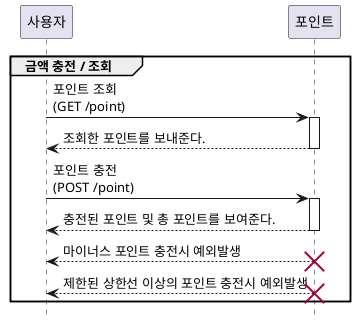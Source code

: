 @startuml

hide footbox
autoactivate on

participant "사용자" as 사용자
participant "포인트" as 포인트

group 금액 충전 / 조회
    사용자 -> 포인트 : 포인트 조회\n(GET /point)
    포인트 --> 사용자 : 조회한 포인트를 보내준다.
    사용자 -> 포인트 : 포인트 충전\n(POST /point)
    포인트 --> 사용자 : 충전된 포인트 및 총 포인트를 보여준다.

    포인트 --> 사용자 : 마이너스 포인트 충전시 예외발생
    destroy 포인트
    포인트 --> 사용자 : 제한된 상한선 이상의 포인트 충전시 예외발생
    destroy 포인트
end

@enduml